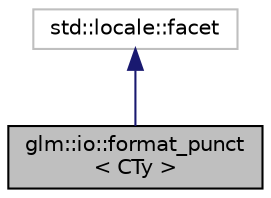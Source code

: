 digraph "glm::io::format_punct&lt; CTy &gt;"
{
  edge [fontname="Helvetica",fontsize="10",labelfontname="Helvetica",labelfontsize="10"];
  node [fontname="Helvetica",fontsize="10",shape=record];
  Node1 [label="glm::io::format_punct\l\< CTy \>",height=0.2,width=0.4,color="black", fillcolor="grey75", style="filled" fontcolor="black"];
  Node2 -> Node1 [dir="back",color="midnightblue",fontsize="10",style="solid"];
  Node2 [label="std::locale::facet",height=0.2,width=0.4,color="grey75", fillcolor="white", style="filled"];
}
